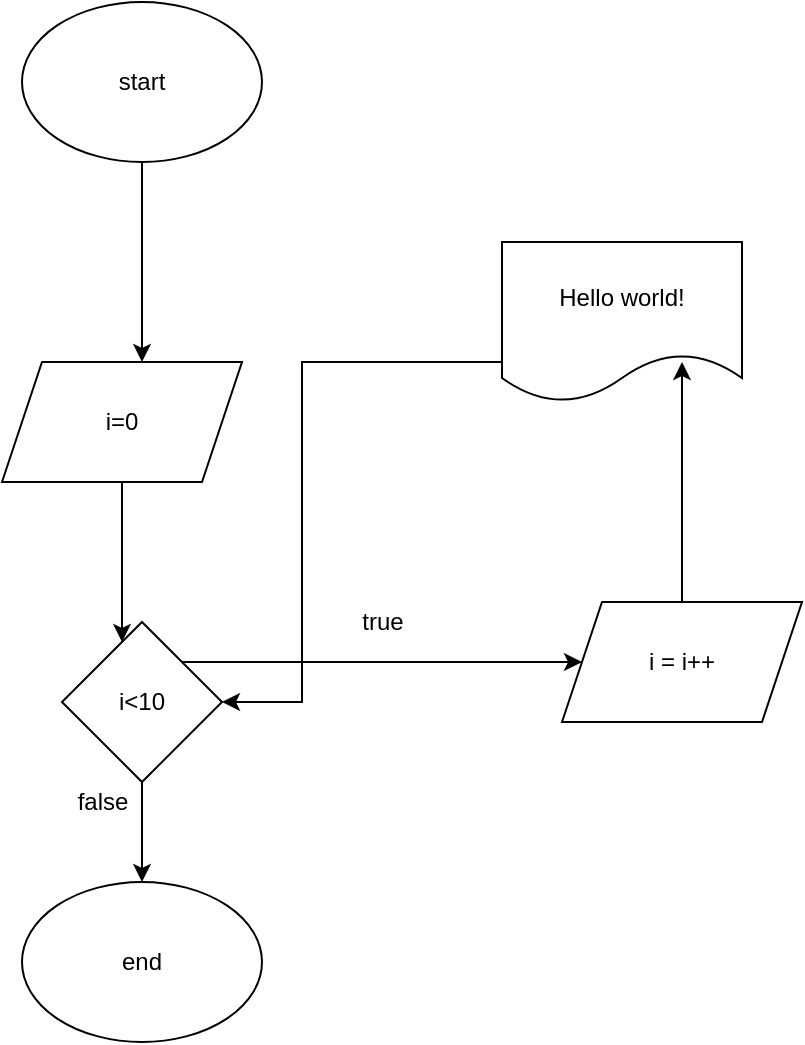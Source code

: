 <mxfile version="14.7.0" type="github"><diagram id="C5RBs43oDa-KdzZeNtuy" name="Page-1"><mxGraphModel dx="868" dy="450" grid="1" gridSize="10" guides="1" tooltips="1" connect="1" arrows="1" fold="1" page="0" pageScale="1" pageWidth="827" pageHeight="1169" math="0" shadow="0"><root><mxCell id="WIyWlLk6GJQsqaUBKTNV-0"/><mxCell id="WIyWlLk6GJQsqaUBKTNV-1" parent="WIyWlLk6GJQsqaUBKTNV-0"/><mxCell id="3x9uoHtB9MGW8fXXJQ0W-2" style="edgeStyle=orthogonalEdgeStyle;rounded=0;orthogonalLoop=1;jettySize=auto;html=1;" parent="WIyWlLk6GJQsqaUBKTNV-1" source="3x9uoHtB9MGW8fXXJQ0W-0" edge="1"><mxGeometry relative="1" as="geometry"><mxPoint x="410" y="200" as="targetPoint"/></mxGeometry></mxCell><mxCell id="3x9uoHtB9MGW8fXXJQ0W-0" value="start" style="ellipse;whiteSpace=wrap;html=1;" parent="WIyWlLk6GJQsqaUBKTNV-1" vertex="1"><mxGeometry x="350" y="20" width="120" height="80" as="geometry"/></mxCell><mxCell id="3x9uoHtB9MGW8fXXJQ0W-6" style="edgeStyle=orthogonalEdgeStyle;rounded=0;orthogonalLoop=1;jettySize=auto;html=1;exitX=0.5;exitY=1;exitDx=0;exitDy=0;entryX=0.375;entryY=0.125;entryDx=0;entryDy=0;entryPerimeter=0;" parent="WIyWlLk6GJQsqaUBKTNV-1" source="3x9uoHtB9MGW8fXXJQ0W-1" target="3x9uoHtB9MGW8fXXJQ0W-3" edge="1"><mxGeometry relative="1" as="geometry"/></mxCell><mxCell id="3x9uoHtB9MGW8fXXJQ0W-1" value="i=0" style="shape=parallelogram;perimeter=parallelogramPerimeter;whiteSpace=wrap;html=1;fixedSize=1;" parent="WIyWlLk6GJQsqaUBKTNV-1" vertex="1"><mxGeometry x="340" y="200" width="120" height="60" as="geometry"/></mxCell><mxCell id="3x9uoHtB9MGW8fXXJQ0W-9" style="edgeStyle=orthogonalEdgeStyle;rounded=0;orthogonalLoop=1;jettySize=auto;html=1;exitX=1;exitY=0;exitDx=0;exitDy=0;" parent="WIyWlLk6GJQsqaUBKTNV-1" source="3x9uoHtB9MGW8fXXJQ0W-3" edge="1"><mxGeometry relative="1" as="geometry"><mxPoint x="630" y="350" as="targetPoint"/></mxGeometry></mxCell><mxCell id="3x9uoHtB9MGW8fXXJQ0W-14" style="edgeStyle=orthogonalEdgeStyle;rounded=0;orthogonalLoop=1;jettySize=auto;html=1;exitX=0.5;exitY=1;exitDx=0;exitDy=0;" parent="WIyWlLk6GJQsqaUBKTNV-1" source="3x9uoHtB9MGW8fXXJQ0W-3" target="3x9uoHtB9MGW8fXXJQ0W-13" edge="1"><mxGeometry relative="1" as="geometry"/></mxCell><mxCell id="3x9uoHtB9MGW8fXXJQ0W-3" value="i&amp;lt;10" style="rhombus;whiteSpace=wrap;html=1;" parent="WIyWlLk6GJQsqaUBKTNV-1" vertex="1"><mxGeometry x="370" y="330" width="80" height="80" as="geometry"/></mxCell><mxCell id="3x9uoHtB9MGW8fXXJQ0W-8" style="edgeStyle=orthogonalEdgeStyle;rounded=0;orthogonalLoop=1;jettySize=auto;html=1;exitX=0;exitY=0.75;exitDx=0;exitDy=0;" parent="WIyWlLk6GJQsqaUBKTNV-1" source="3x9uoHtB9MGW8fXXJQ0W-7" target="3x9uoHtB9MGW8fXXJQ0W-3" edge="1"><mxGeometry relative="1" as="geometry"><Array as="points"><mxPoint x="490" y="200"/><mxPoint x="490" y="370"/></Array></mxGeometry></mxCell><mxCell id="3x9uoHtB9MGW8fXXJQ0W-7" value="Hello world!" style="shape=document;whiteSpace=wrap;html=1;boundedLbl=1;" parent="WIyWlLk6GJQsqaUBKTNV-1" vertex="1"><mxGeometry x="590" y="140" width="120" height="80" as="geometry"/></mxCell><mxCell id="3x9uoHtB9MGW8fXXJQ0W-11" style="edgeStyle=orthogonalEdgeStyle;rounded=0;orthogonalLoop=1;jettySize=auto;html=1;entryX=0.75;entryY=0.75;entryDx=0;entryDy=0;entryPerimeter=0;" parent="WIyWlLk6GJQsqaUBKTNV-1" source="3x9uoHtB9MGW8fXXJQ0W-10" target="3x9uoHtB9MGW8fXXJQ0W-7" edge="1"><mxGeometry relative="1" as="geometry"/></mxCell><mxCell id="3x9uoHtB9MGW8fXXJQ0W-10" value="i = i++" style="shape=parallelogram;perimeter=parallelogramPerimeter;whiteSpace=wrap;html=1;fixedSize=1;" parent="WIyWlLk6GJQsqaUBKTNV-1" vertex="1"><mxGeometry x="620" y="320" width="120" height="60" as="geometry"/></mxCell><mxCell id="3x9uoHtB9MGW8fXXJQ0W-13" value="end" style="ellipse;whiteSpace=wrap;html=1;" parent="WIyWlLk6GJQsqaUBKTNV-1" vertex="1"><mxGeometry x="350" y="460" width="120" height="80" as="geometry"/></mxCell><mxCell id="lhocRECin-tpclXMHhcc-0" value="true" style="text;html=1;align=center;verticalAlign=middle;resizable=0;points=[];autosize=1;strokeColor=none;" vertex="1" parent="WIyWlLk6GJQsqaUBKTNV-1"><mxGeometry x="510" y="320" width="40" height="20" as="geometry"/></mxCell><mxCell id="lhocRECin-tpclXMHhcc-1" value="false" style="text;html=1;align=center;verticalAlign=middle;resizable=0;points=[];autosize=1;strokeColor=none;" vertex="1" parent="WIyWlLk6GJQsqaUBKTNV-1"><mxGeometry x="370" y="410" width="40" height="20" as="geometry"/></mxCell></root></mxGraphModel></diagram></mxfile>